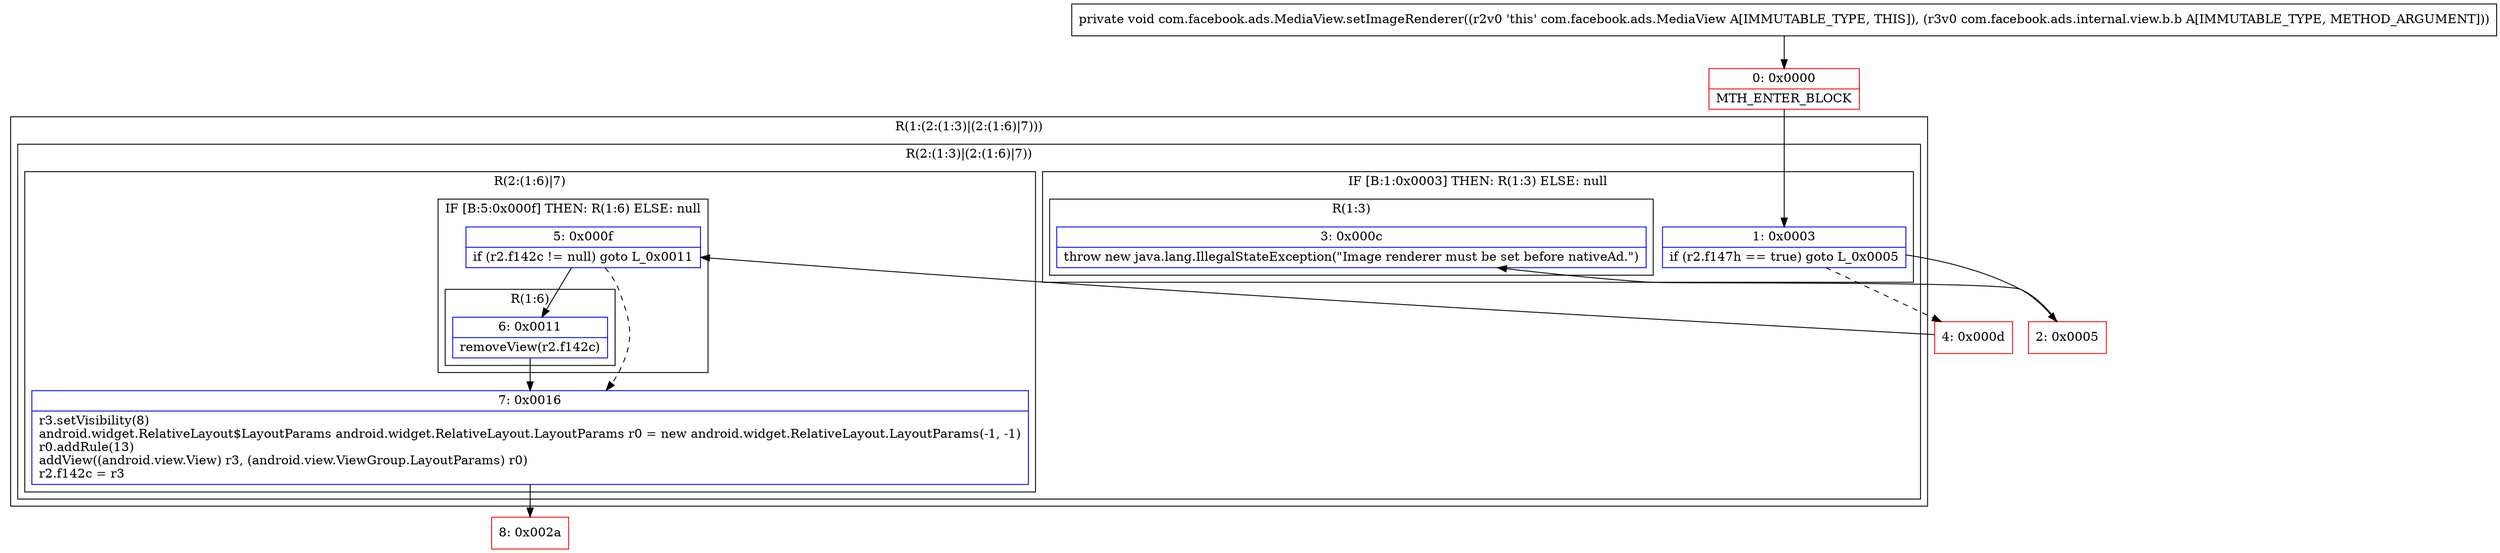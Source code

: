 digraph "CFG forcom.facebook.ads.MediaView.setImageRenderer(Lcom\/facebook\/ads\/internal\/view\/b\/b;)V" {
subgraph cluster_Region_1549764490 {
label = "R(1:(2:(1:3)|(2:(1:6)|7)))";
node [shape=record,color=blue];
subgraph cluster_Region_539998185 {
label = "R(2:(1:3)|(2:(1:6)|7))";
node [shape=record,color=blue];
subgraph cluster_IfRegion_289204549 {
label = "IF [B:1:0x0003] THEN: R(1:3) ELSE: null";
node [shape=record,color=blue];
Node_1 [shape=record,label="{1\:\ 0x0003|if (r2.f147h == true) goto L_0x0005\l}"];
subgraph cluster_Region_1372587790 {
label = "R(1:3)";
node [shape=record,color=blue];
Node_3 [shape=record,label="{3\:\ 0x000c|throw new java.lang.IllegalStateException(\"Image renderer must be set before nativeAd.\")\l}"];
}
}
subgraph cluster_Region_698708619 {
label = "R(2:(1:6)|7)";
node [shape=record,color=blue];
subgraph cluster_IfRegion_1897118057 {
label = "IF [B:5:0x000f] THEN: R(1:6) ELSE: null";
node [shape=record,color=blue];
Node_5 [shape=record,label="{5\:\ 0x000f|if (r2.f142c != null) goto L_0x0011\l}"];
subgraph cluster_Region_752797789 {
label = "R(1:6)";
node [shape=record,color=blue];
Node_6 [shape=record,label="{6\:\ 0x0011|removeView(r2.f142c)\l}"];
}
}
Node_7 [shape=record,label="{7\:\ 0x0016|r3.setVisibility(8)\landroid.widget.RelativeLayout$LayoutParams android.widget.RelativeLayout.LayoutParams r0 = new android.widget.RelativeLayout.LayoutParams(\-1, \-1)\lr0.addRule(13)\laddView((android.view.View) r3, (android.view.ViewGroup.LayoutParams) r0)\lr2.f142c = r3\l}"];
}
}
}
Node_0 [shape=record,color=red,label="{0\:\ 0x0000|MTH_ENTER_BLOCK\l}"];
Node_2 [shape=record,color=red,label="{2\:\ 0x0005}"];
Node_4 [shape=record,color=red,label="{4\:\ 0x000d}"];
Node_8 [shape=record,color=red,label="{8\:\ 0x002a}"];
MethodNode[shape=record,label="{private void com.facebook.ads.MediaView.setImageRenderer((r2v0 'this' com.facebook.ads.MediaView A[IMMUTABLE_TYPE, THIS]), (r3v0 com.facebook.ads.internal.view.b.b A[IMMUTABLE_TYPE, METHOD_ARGUMENT])) }"];
MethodNode -> Node_0;
Node_1 -> Node_2;
Node_1 -> Node_4[style=dashed];
Node_5 -> Node_6;
Node_5 -> Node_7[style=dashed];
Node_6 -> Node_7;
Node_7 -> Node_8;
Node_0 -> Node_1;
Node_2 -> Node_3;
Node_4 -> Node_5;
}

